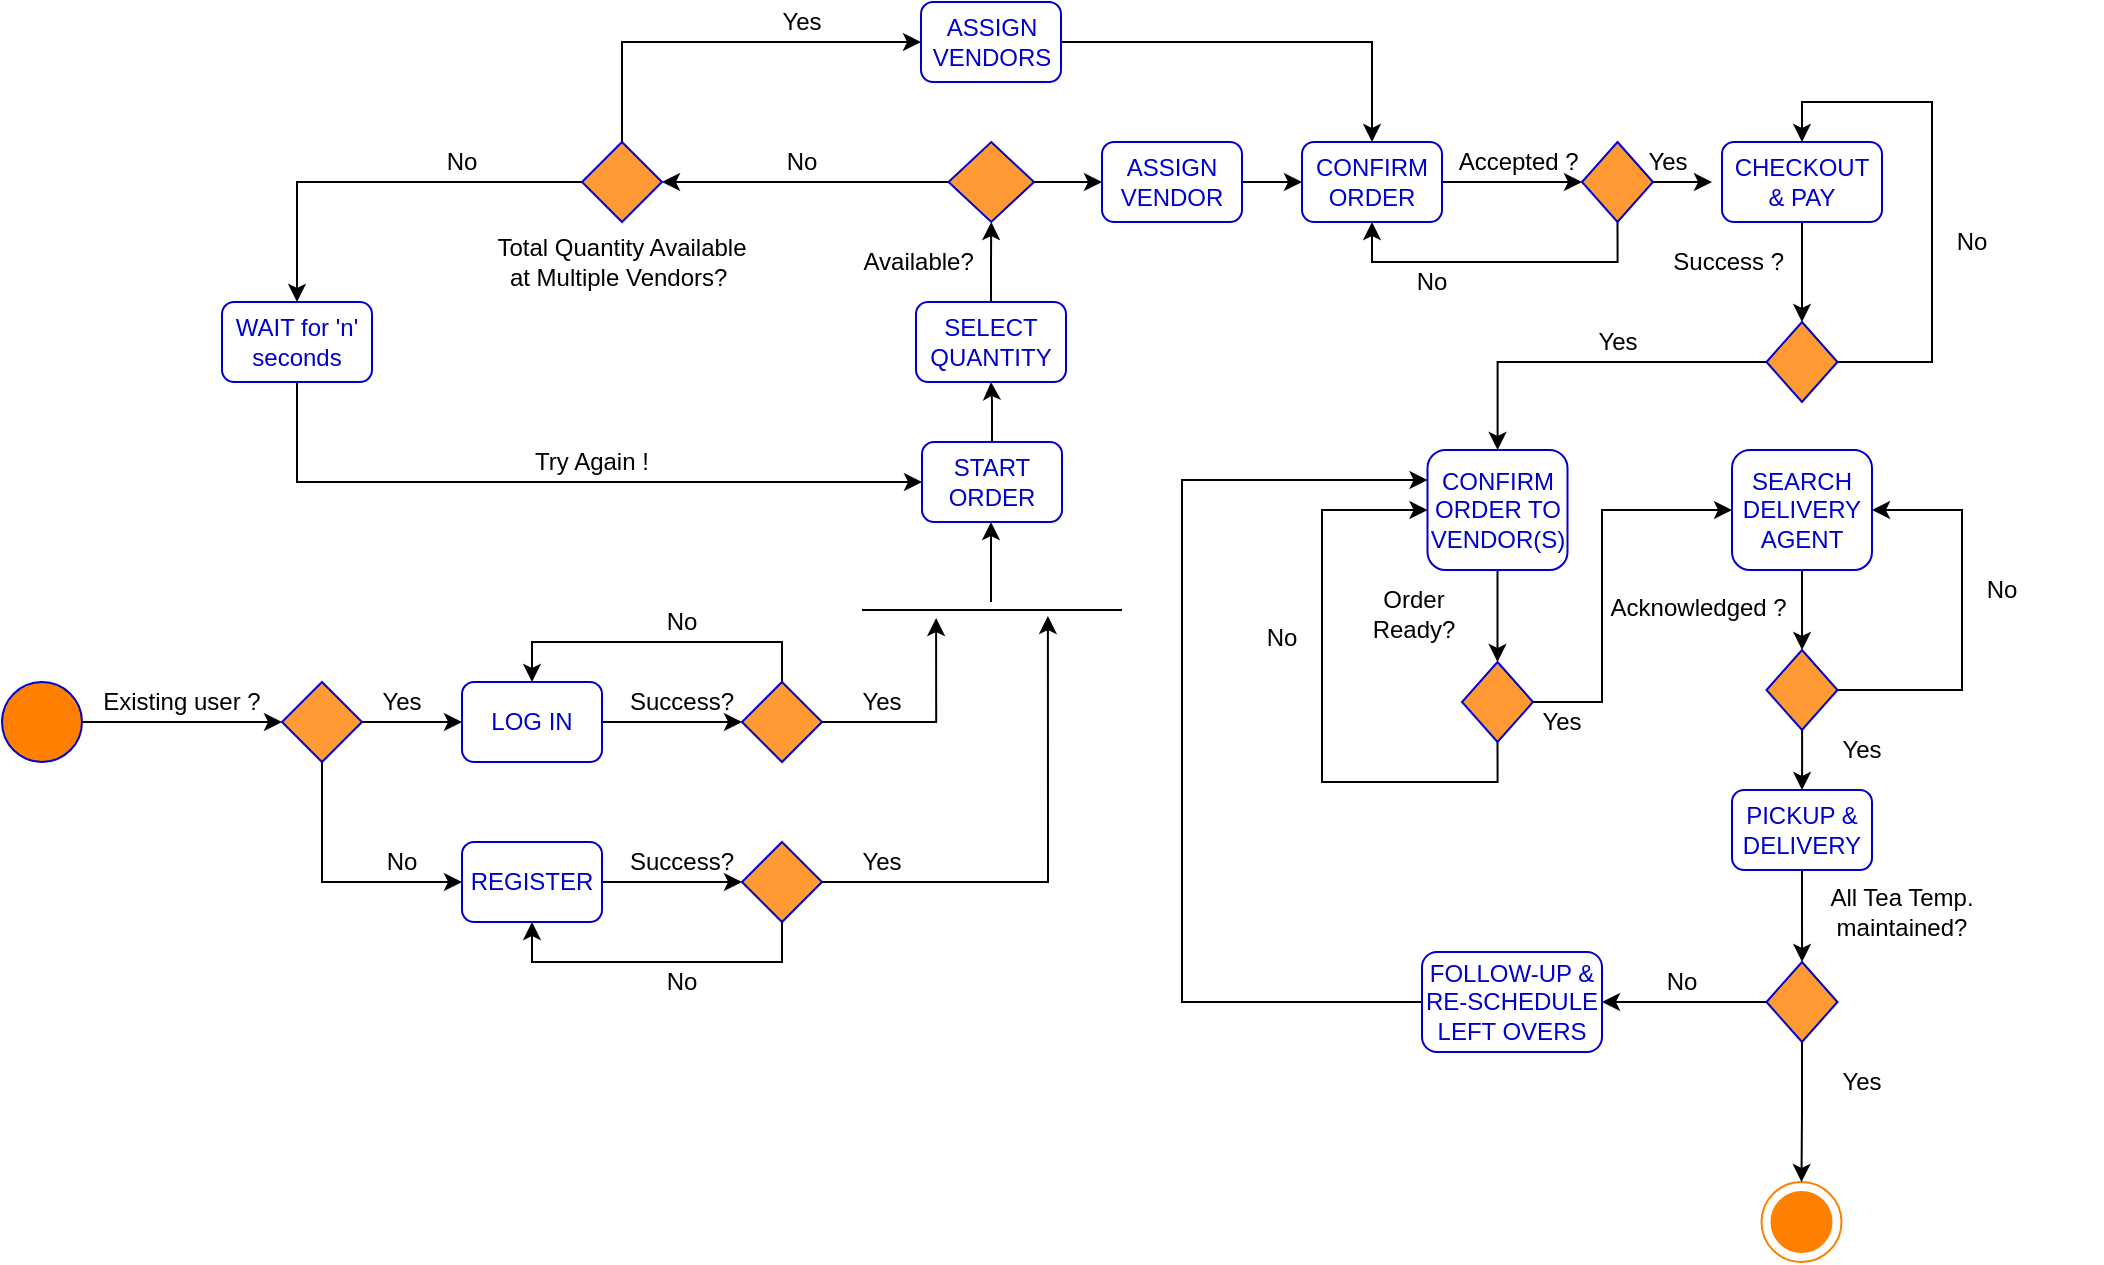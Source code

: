 <mxfile version="15.0.6" type="github">
  <diagram name="Page-1" id="52a04d89-c75d-2922-d76d-85b35f80e030">
    <mxGraphModel dx="1422" dy="705" grid="1" gridSize="10" guides="1" tooltips="1" connect="1" arrows="1" fold="1" page="1" pageScale="1" pageWidth="1100" pageHeight="850" background="none" math="0" shadow="0">
      <root>
        <mxCell id="0" />
        <mxCell id="1" parent="0" />
        <mxCell id="-y61v7st2WPRI6r0obGL-35" style="edgeStyle=orthogonalEdgeStyle;rounded=0;orthogonalLoop=1;jettySize=auto;html=1;exitX=1;exitY=0.5;exitDx=0;exitDy=0;" edge="1" parent="1" source="-y61v7st2WPRI6r0obGL-3" target="-y61v7st2WPRI6r0obGL-16">
          <mxGeometry relative="1" as="geometry" />
        </mxCell>
        <mxCell id="-y61v7st2WPRI6r0obGL-3" value="" style="shape=ellipse;html=1;fillColor=#FF8000;fontSize=18;fontColor=#ffffff;strokeColor=#0000CC;align=center;" vertex="1" parent="1">
          <mxGeometry x="20" y="470" width="40" height="40" as="geometry" />
        </mxCell>
        <mxCell id="-y61v7st2WPRI6r0obGL-25" value="" style="shape=mxgraph.sysml.actFinal;html=1;verticalLabelPosition=bottom;labelBackgroundColor=#ffffff;verticalAlign=top;strokeColor=#FF8000;fillColor=#FFFFFF;fontSize=11;fontColor=#0000CC;align=center;" vertex="1" parent="1">
          <mxGeometry x="899.75" y="720" width="40" height="40" as="geometry" />
        </mxCell>
        <mxCell id="-y61v7st2WPRI6r0obGL-33" style="edgeStyle=orthogonalEdgeStyle;rounded=0;orthogonalLoop=1;jettySize=auto;html=1;exitX=1;exitY=0.5;exitDx=0;exitDy=0;entryX=0;entryY=0.5;entryDx=0;entryDy=0;" edge="1" parent="1" source="-y61v7st2WPRI6r0obGL-16" target="-y61v7st2WPRI6r0obGL-9">
          <mxGeometry relative="1" as="geometry" />
        </mxCell>
        <mxCell id="-y61v7st2WPRI6r0obGL-113" style="edgeStyle=orthogonalEdgeStyle;rounded=0;orthogonalLoop=1;jettySize=auto;html=1;exitX=0.5;exitY=1;exitDx=0;exitDy=0;entryX=0;entryY=0.5;entryDx=0;entryDy=0;" edge="1" parent="1" source="-y61v7st2WPRI6r0obGL-16" target="-y61v7st2WPRI6r0obGL-29">
          <mxGeometry relative="1" as="geometry" />
        </mxCell>
        <mxCell id="-y61v7st2WPRI6r0obGL-16" value="" style="shape=rhombus;html=1;labelPosition=right;align=left;verticalAlign=middle;strokeColor=#0000CC;fillColor=#FF9933;fontColor=#000000;" vertex="1" parent="1">
          <mxGeometry x="160" y="470" width="40" height="40" as="geometry" />
        </mxCell>
        <mxCell id="-y61v7st2WPRI6r0obGL-45" style="edgeStyle=orthogonalEdgeStyle;rounded=0;orthogonalLoop=1;jettySize=auto;html=1;exitX=1;exitY=0.5;exitDx=0;exitDy=0;entryX=0;entryY=0.5;entryDx=0;entryDy=0;" edge="1" parent="1" source="-y61v7st2WPRI6r0obGL-9" target="-y61v7st2WPRI6r0obGL-44">
          <mxGeometry relative="1" as="geometry" />
        </mxCell>
        <mxCell id="-y61v7st2WPRI6r0obGL-9" value="LOG IN" style="strokeColor=#0000CC;fillColor=inherit;gradientColor=inherit;shape=rect;html=1;rounded=1;whiteSpace=wrap;align=center;fontColor=#0000CC;" vertex="1" parent="1">
          <mxGeometry x="250" y="470" width="70" height="40" as="geometry" />
        </mxCell>
        <mxCell id="-y61v7st2WPRI6r0obGL-49" style="edgeStyle=orthogonalEdgeStyle;rounded=0;orthogonalLoop=1;jettySize=auto;html=1;exitX=1;exitY=0.5;exitDx=0;exitDy=0;entryX=0;entryY=0.5;entryDx=0;entryDy=0;" edge="1" parent="1" source="-y61v7st2WPRI6r0obGL-29" target="-y61v7st2WPRI6r0obGL-48">
          <mxGeometry relative="1" as="geometry" />
        </mxCell>
        <mxCell id="-y61v7st2WPRI6r0obGL-29" value="REGISTER" style="strokeColor=#0000CC;fillColor=inherit;gradientColor=inherit;shape=rect;html=1;rounded=1;whiteSpace=wrap;align=center;fontColor=#0000CC;" vertex="1" parent="1">
          <mxGeometry x="250" y="550" width="70" height="40" as="geometry" />
        </mxCell>
        <mxCell id="-y61v7st2WPRI6r0obGL-36" value="Existing user ?" style="text;html=1;strokeColor=none;fillColor=none;align=center;verticalAlign=middle;whiteSpace=wrap;rounded=0;" vertex="1" parent="1">
          <mxGeometry x="60" y="470" width="100" height="20" as="geometry" />
        </mxCell>
        <mxCell id="-y61v7st2WPRI6r0obGL-42" value="Yes" style="text;html=1;strokeColor=none;fillColor=none;align=center;verticalAlign=middle;whiteSpace=wrap;rounded=0;" vertex="1" parent="1">
          <mxGeometry x="170" y="470" width="100" height="20" as="geometry" />
        </mxCell>
        <mxCell id="-y61v7st2WPRI6r0obGL-43" value="No" style="text;html=1;strokeColor=none;fillColor=none;align=center;verticalAlign=middle;whiteSpace=wrap;rounded=0;" vertex="1" parent="1">
          <mxGeometry x="170" y="550" width="100" height="20" as="geometry" />
        </mxCell>
        <mxCell id="-y61v7st2WPRI6r0obGL-47" style="edgeStyle=orthogonalEdgeStyle;rounded=0;orthogonalLoop=1;jettySize=auto;html=1;exitX=0.5;exitY=0;exitDx=0;exitDy=0;entryX=0.5;entryY=0;entryDx=0;entryDy=0;" edge="1" parent="1" source="-y61v7st2WPRI6r0obGL-44" target="-y61v7st2WPRI6r0obGL-9">
          <mxGeometry relative="1" as="geometry" />
        </mxCell>
        <mxCell id="-y61v7st2WPRI6r0obGL-66" style="edgeStyle=orthogonalEdgeStyle;rounded=0;orthogonalLoop=1;jettySize=auto;html=1;exitX=1;exitY=0.5;exitDx=0;exitDy=0;entryX=0.285;entryY=1;entryDx=0;entryDy=0;entryPerimeter=0;" edge="1" parent="1" source="-y61v7st2WPRI6r0obGL-44" target="-y61v7st2WPRI6r0obGL-65">
          <mxGeometry relative="1" as="geometry" />
        </mxCell>
        <mxCell id="-y61v7st2WPRI6r0obGL-44" value="" style="shape=rhombus;html=1;labelPosition=right;align=left;verticalAlign=middle;strokeColor=#0000CC;fillColor=#FF9933;fontColor=#000000;" vertex="1" parent="1">
          <mxGeometry x="390" y="470" width="40" height="40" as="geometry" />
        </mxCell>
        <mxCell id="-y61v7st2WPRI6r0obGL-68" style="edgeStyle=orthogonalEdgeStyle;rounded=0;orthogonalLoop=1;jettySize=auto;html=1;exitX=1;exitY=0.5;exitDx=0;exitDy=0;entryX=0.715;entryY=0.875;entryDx=0;entryDy=0;entryPerimeter=0;" edge="1" parent="1" source="-y61v7st2WPRI6r0obGL-48" target="-y61v7st2WPRI6r0obGL-65">
          <mxGeometry relative="1" as="geometry" />
        </mxCell>
        <mxCell id="-y61v7st2WPRI6r0obGL-114" style="edgeStyle=orthogonalEdgeStyle;rounded=0;orthogonalLoop=1;jettySize=auto;html=1;exitX=0.5;exitY=1;exitDx=0;exitDy=0;entryX=0.5;entryY=1;entryDx=0;entryDy=0;" edge="1" parent="1" source="-y61v7st2WPRI6r0obGL-48" target="-y61v7st2WPRI6r0obGL-29">
          <mxGeometry relative="1" as="geometry" />
        </mxCell>
        <mxCell id="-y61v7st2WPRI6r0obGL-48" value="" style="shape=rhombus;html=1;labelPosition=right;align=left;verticalAlign=middle;strokeColor=#0000CC;fillColor=#FF9933;fontColor=#000000;" vertex="1" parent="1">
          <mxGeometry x="390" y="550" width="40" height="40" as="geometry" />
        </mxCell>
        <mxCell id="-y61v7st2WPRI6r0obGL-52" value="Success?" style="text;html=1;strokeColor=none;fillColor=none;align=center;verticalAlign=middle;whiteSpace=wrap;rounded=0;" vertex="1" parent="1">
          <mxGeometry x="310" y="470" width="100" height="20" as="geometry" />
        </mxCell>
        <mxCell id="-y61v7st2WPRI6r0obGL-54" value="Success?" style="text;html=1;strokeColor=none;fillColor=none;align=center;verticalAlign=middle;whiteSpace=wrap;rounded=0;" vertex="1" parent="1">
          <mxGeometry x="310" y="550" width="100" height="20" as="geometry" />
        </mxCell>
        <mxCell id="-y61v7st2WPRI6r0obGL-55" value="No" style="text;html=1;strokeColor=none;fillColor=none;align=center;verticalAlign=middle;whiteSpace=wrap;rounded=0;" vertex="1" parent="1">
          <mxGeometry x="310" y="610" width="100" height="20" as="geometry" />
        </mxCell>
        <mxCell id="-y61v7st2WPRI6r0obGL-56" value="No" style="text;html=1;strokeColor=none;fillColor=none;align=center;verticalAlign=middle;whiteSpace=wrap;rounded=0;" vertex="1" parent="1">
          <mxGeometry x="310" y="430" width="100" height="20" as="geometry" />
        </mxCell>
        <mxCell id="-y61v7st2WPRI6r0obGL-65" value="" style="line;strokeWidth=1;fillColor=none;align=left;verticalAlign=middle;spacingTop=-1;spacingLeft=3;spacingRight=3;rotatable=0;labelPosition=right;points=[];portConstraint=eastwest;" vertex="1" parent="1">
          <mxGeometry x="450" y="430" width="130" height="8" as="geometry" />
        </mxCell>
        <mxCell id="-y61v7st2WPRI6r0obGL-77" value="" style="edgeStyle=orthogonalEdgeStyle;rounded=0;orthogonalLoop=1;jettySize=auto;html=1;" edge="1" parent="1" source="-y61v7st2WPRI6r0obGL-69" target="-y61v7st2WPRI6r0obGL-76">
          <mxGeometry relative="1" as="geometry" />
        </mxCell>
        <mxCell id="-y61v7st2WPRI6r0obGL-69" value="START ORDER" style="strokeColor=#0000CC;fillColor=inherit;gradientColor=inherit;shape=rect;html=1;rounded=1;whiteSpace=wrap;align=center;fontColor=#0000CC;" vertex="1" parent="1">
          <mxGeometry x="480" y="350" width="70" height="40" as="geometry" />
        </mxCell>
        <mxCell id="-y61v7st2WPRI6r0obGL-71" value="" style="endArrow=classic;html=1;" edge="1" parent="1">
          <mxGeometry width="50" height="50" relative="1" as="geometry">
            <mxPoint x="514.5" y="430" as="sourcePoint" />
            <mxPoint x="514.5" y="390" as="targetPoint" />
          </mxGeometry>
        </mxCell>
        <mxCell id="-y61v7st2WPRI6r0obGL-72" value="Yes" style="text;html=1;strokeColor=none;fillColor=none;align=center;verticalAlign=middle;whiteSpace=wrap;rounded=0;" vertex="1" parent="1">
          <mxGeometry x="410" y="470" width="100" height="20" as="geometry" />
        </mxCell>
        <mxCell id="-y61v7st2WPRI6r0obGL-73" value="Yes" style="text;html=1;strokeColor=none;fillColor=none;align=center;verticalAlign=middle;whiteSpace=wrap;rounded=0;" vertex="1" parent="1">
          <mxGeometry x="410" y="550" width="100" height="20" as="geometry" />
        </mxCell>
        <mxCell id="-y61v7st2WPRI6r0obGL-86" style="edgeStyle=orthogonalEdgeStyle;rounded=0;orthogonalLoop=1;jettySize=auto;html=1;exitX=0.5;exitY=0;exitDx=0;exitDy=0;entryX=0.5;entryY=1;entryDx=0;entryDy=0;" edge="1" parent="1" source="-y61v7st2WPRI6r0obGL-76" target="-y61v7st2WPRI6r0obGL-80">
          <mxGeometry relative="1" as="geometry" />
        </mxCell>
        <mxCell id="-y61v7st2WPRI6r0obGL-76" value="SELECT QUANTITY" style="whiteSpace=wrap;html=1;rounded=1;fontColor=#0000CC;strokeColor=#0000CC;fillColor=inherit;gradientColor=inherit;" vertex="1" parent="1">
          <mxGeometry x="477" y="280" width="75" height="40" as="geometry" />
        </mxCell>
        <mxCell id="-y61v7st2WPRI6r0obGL-117" style="edgeStyle=orthogonalEdgeStyle;rounded=0;orthogonalLoop=1;jettySize=auto;html=1;" edge="1" parent="1" source="-y61v7st2WPRI6r0obGL-80" target="-y61v7st2WPRI6r0obGL-116">
          <mxGeometry relative="1" as="geometry" />
        </mxCell>
        <mxCell id="-y61v7st2WPRI6r0obGL-147" value="" style="edgeStyle=orthogonalEdgeStyle;rounded=0;orthogonalLoop=1;jettySize=auto;html=1;" edge="1" parent="1" source="-y61v7st2WPRI6r0obGL-80" target="-y61v7st2WPRI6r0obGL-146">
          <mxGeometry relative="1" as="geometry" />
        </mxCell>
        <mxCell id="-y61v7st2WPRI6r0obGL-80" value="" style="shape=rhombus;html=1;labelPosition=right;align=left;verticalAlign=middle;strokeColor=#0000CC;fillColor=#FF9933;fontColor=#000000;" vertex="1" parent="1">
          <mxGeometry x="493.25" y="200" width="42.75" height="40" as="geometry" />
        </mxCell>
        <mxCell id="-y61v7st2WPRI6r0obGL-82" value="Available?&amp;nbsp;" style="text;html=1;strokeColor=none;fillColor=none;align=center;verticalAlign=middle;whiteSpace=wrap;rounded=0;" vertex="1" parent="1">
          <mxGeometry x="430" y="250" width="100" height="20" as="geometry" />
        </mxCell>
        <mxCell id="-y61v7st2WPRI6r0obGL-89" style="edgeStyle=orthogonalEdgeStyle;rounded=0;orthogonalLoop=1;jettySize=auto;html=1;exitX=0.5;exitY=1;exitDx=0;exitDy=0;entryX=0;entryY=0.5;entryDx=0;entryDy=0;" edge="1" parent="1" source="-y61v7st2WPRI6r0obGL-87" target="-y61v7st2WPRI6r0obGL-69">
          <mxGeometry relative="1" as="geometry" />
        </mxCell>
        <mxCell id="-y61v7st2WPRI6r0obGL-87" value="WAIT for &#39;n&#39; seconds" style="whiteSpace=wrap;html=1;rounded=1;fontColor=#0000CC;strokeColor=#0000CC;fillColor=inherit;gradientColor=inherit;" vertex="1" parent="1">
          <mxGeometry x="130" y="280" width="75" height="40" as="geometry" />
        </mxCell>
        <mxCell id="-y61v7st2WPRI6r0obGL-90" value="No" style="text;html=1;strokeColor=none;fillColor=none;align=center;verticalAlign=middle;whiteSpace=wrap;rounded=0;" vertex="1" parent="1">
          <mxGeometry x="370" y="200" width="100" height="20" as="geometry" />
        </mxCell>
        <mxCell id="-y61v7st2WPRI6r0obGL-94" style="edgeStyle=orthogonalEdgeStyle;rounded=0;orthogonalLoop=1;jettySize=auto;html=1;entryX=0;entryY=0.5;entryDx=0;entryDy=0;" edge="1" parent="1" source="-y61v7st2WPRI6r0obGL-91" target="-y61v7st2WPRI6r0obGL-93">
          <mxGeometry relative="1" as="geometry" />
        </mxCell>
        <mxCell id="-y61v7st2WPRI6r0obGL-91" value="CONFIRM ORDER" style="strokeColor=#0000CC;fillColor=inherit;gradientColor=inherit;shape=rect;html=1;rounded=1;whiteSpace=wrap;align=center;fontColor=#0000CC;" vertex="1" parent="1">
          <mxGeometry x="670" y="200" width="70" height="40" as="geometry" />
        </mxCell>
        <mxCell id="-y61v7st2WPRI6r0obGL-96" style="edgeStyle=orthogonalEdgeStyle;rounded=0;orthogonalLoop=1;jettySize=auto;html=1;exitX=0.5;exitY=1;exitDx=0;exitDy=0;entryX=0.5;entryY=1;entryDx=0;entryDy=0;" edge="1" parent="1" source="-y61v7st2WPRI6r0obGL-93" target="-y61v7st2WPRI6r0obGL-91">
          <mxGeometry relative="1" as="geometry" />
        </mxCell>
        <mxCell id="-y61v7st2WPRI6r0obGL-133" style="edgeStyle=orthogonalEdgeStyle;rounded=0;orthogonalLoop=1;jettySize=auto;html=1;" edge="1" parent="1" source="-y61v7st2WPRI6r0obGL-93">
          <mxGeometry relative="1" as="geometry">
            <mxPoint x="875" y="220" as="targetPoint" />
          </mxGeometry>
        </mxCell>
        <mxCell id="-y61v7st2WPRI6r0obGL-93" value="" style="shape=rhombus;html=1;labelPosition=right;align=left;verticalAlign=middle;strokeColor=#0000CC;fillColor=#FF9933;fontColor=#000000;" vertex="1" parent="1">
          <mxGeometry x="810" y="200" width="35.5" height="40" as="geometry" />
        </mxCell>
        <mxCell id="-y61v7st2WPRI6r0obGL-95" value="Accepted ?&amp;nbsp;" style="text;html=1;strokeColor=none;fillColor=none;align=center;verticalAlign=middle;whiteSpace=wrap;rounded=0;" vertex="1" parent="1">
          <mxGeometry x="730" y="200" width="100" height="20" as="geometry" />
        </mxCell>
        <mxCell id="-y61v7st2WPRI6r0obGL-97" value="No" style="text;html=1;strokeColor=none;fillColor=none;align=center;verticalAlign=middle;whiteSpace=wrap;rounded=0;" vertex="1" parent="1">
          <mxGeometry x="685" y="260" width="100" height="20" as="geometry" />
        </mxCell>
        <mxCell id="-y61v7st2WPRI6r0obGL-98" value="Yes" style="text;html=1;strokeColor=none;fillColor=none;align=center;verticalAlign=middle;whiteSpace=wrap;rounded=0;" vertex="1" parent="1">
          <mxGeometry x="370" y="130" width="100" height="20" as="geometry" />
        </mxCell>
        <mxCell id="-y61v7st2WPRI6r0obGL-183" value="" style="edgeStyle=orthogonalEdgeStyle;rounded=0;orthogonalLoop=1;jettySize=auto;html=1;" edge="1" parent="1" source="-y61v7st2WPRI6r0obGL-99" target="-y61v7st2WPRI6r0obGL-182">
          <mxGeometry relative="1" as="geometry" />
        </mxCell>
        <mxCell id="-y61v7st2WPRI6r0obGL-99" value="PICKUP &amp;amp; DELIVERY" style="strokeColor=#0000CC;fillColor=inherit;gradientColor=inherit;shape=rect;html=1;rounded=1;whiteSpace=wrap;align=center;fontColor=#0000CC;" vertex="1" parent="1">
          <mxGeometry x="885" y="524" width="70" height="40" as="geometry" />
        </mxCell>
        <mxCell id="-y61v7st2WPRI6r0obGL-106" value="" style="edgeStyle=orthogonalEdgeStyle;rounded=0;orthogonalLoop=1;jettySize=auto;html=1;" edge="1" parent="1" source="-y61v7st2WPRI6r0obGL-100" target="-y61v7st2WPRI6r0obGL-105">
          <mxGeometry relative="1" as="geometry" />
        </mxCell>
        <mxCell id="-y61v7st2WPRI6r0obGL-100" value="SEARCH DELIVERY AGENT" style="strokeColor=#0000CC;fillColor=inherit;gradientColor=inherit;shape=rect;html=1;rounded=1;whiteSpace=wrap;align=center;fontColor=#0000CC;" vertex="1" parent="1">
          <mxGeometry x="885" y="354" width="70" height="60" as="geometry" />
        </mxCell>
        <mxCell id="-y61v7st2WPRI6r0obGL-104" value="Yes" style="text;html=1;strokeColor=none;fillColor=none;align=center;verticalAlign=middle;whiteSpace=wrap;rounded=0;" vertex="1" parent="1">
          <mxGeometry x="802.75" y="200" width="100" height="20" as="geometry" />
        </mxCell>
        <mxCell id="-y61v7st2WPRI6r0obGL-109" value="" style="edgeStyle=orthogonalEdgeStyle;rounded=0;orthogonalLoop=1;jettySize=auto;html=1;" edge="1" parent="1" source="-y61v7st2WPRI6r0obGL-105" target="-y61v7st2WPRI6r0obGL-99">
          <mxGeometry relative="1" as="geometry" />
        </mxCell>
        <mxCell id="-y61v7st2WPRI6r0obGL-165" style="edgeStyle=orthogonalEdgeStyle;rounded=0;orthogonalLoop=1;jettySize=auto;html=1;exitX=1;exitY=0.5;exitDx=0;exitDy=0;entryX=1;entryY=0.5;entryDx=0;entryDy=0;" edge="1" parent="1" source="-y61v7st2WPRI6r0obGL-105" target="-y61v7st2WPRI6r0obGL-100">
          <mxGeometry relative="1" as="geometry">
            <Array as="points">
              <mxPoint x="1000" y="474" />
              <mxPoint x="1000" y="384" />
            </Array>
          </mxGeometry>
        </mxCell>
        <mxCell id="-y61v7st2WPRI6r0obGL-105" value="" style="shape=rhombus;html=1;labelPosition=right;align=left;verticalAlign=middle;strokeColor=#0000CC;fillColor=#FF9933;fontColor=#000000;" vertex="1" parent="1">
          <mxGeometry x="902.25" y="454" width="35.5" height="40" as="geometry" />
        </mxCell>
        <mxCell id="-y61v7st2WPRI6r0obGL-107" value="&lt;br&gt;Acknowledged ?&amp;nbsp;" style="text;html=1;strokeColor=none;fillColor=none;align=center;verticalAlign=middle;whiteSpace=wrap;rounded=0;" vertex="1" parent="1">
          <mxGeometry x="820" y="419" width="100" height="11" as="geometry" />
        </mxCell>
        <mxCell id="-y61v7st2WPRI6r0obGL-108" value="Yes" style="text;html=1;strokeColor=none;fillColor=none;align=center;verticalAlign=middle;whiteSpace=wrap;rounded=0;" vertex="1" parent="1">
          <mxGeometry x="900" y="494" width="100" height="20" as="geometry" />
        </mxCell>
        <mxCell id="-y61v7st2WPRI6r0obGL-111" value="No" style="text;html=1;strokeColor=none;fillColor=none;align=center;verticalAlign=middle;whiteSpace=wrap;rounded=0;" vertex="1" parent="1">
          <mxGeometry x="970" y="414" width="100" height="20" as="geometry" />
        </mxCell>
        <mxCell id="-y61v7st2WPRI6r0obGL-119" style="edgeStyle=orthogonalEdgeStyle;rounded=0;orthogonalLoop=1;jettySize=auto;html=1;exitX=0;exitY=0.5;exitDx=0;exitDy=0;entryX=0.5;entryY=0;entryDx=0;entryDy=0;" edge="1" parent="1" source="-y61v7st2WPRI6r0obGL-116" target="-y61v7st2WPRI6r0obGL-87">
          <mxGeometry relative="1" as="geometry" />
        </mxCell>
        <mxCell id="-y61v7st2WPRI6r0obGL-153" style="edgeStyle=orthogonalEdgeStyle;rounded=0;orthogonalLoop=1;jettySize=auto;html=1;exitX=0.5;exitY=0;exitDx=0;exitDy=0;entryX=0;entryY=0.5;entryDx=0;entryDy=0;" edge="1" parent="1" source="-y61v7st2WPRI6r0obGL-116" target="-y61v7st2WPRI6r0obGL-152">
          <mxGeometry relative="1" as="geometry" />
        </mxCell>
        <mxCell id="-y61v7st2WPRI6r0obGL-116" value="" style="shape=rhombus;html=1;labelPosition=right;align=left;verticalAlign=middle;strokeColor=#0000CC;fillColor=#FF9933;fontColor=#000000;" vertex="1" parent="1">
          <mxGeometry x="310" y="200" width="40" height="40" as="geometry" />
        </mxCell>
        <mxCell id="-y61v7st2WPRI6r0obGL-118" value="Total Quantity Available at Multiple Vendors?&amp;nbsp;" style="text;html=1;strokeColor=none;fillColor=none;align=center;verticalAlign=middle;whiteSpace=wrap;rounded=0;" vertex="1" parent="1">
          <mxGeometry x="265" y="250" width="130" height="20" as="geometry" />
        </mxCell>
        <mxCell id="-y61v7st2WPRI6r0obGL-123" value="No" style="text;html=1;strokeColor=none;fillColor=none;align=center;verticalAlign=middle;whiteSpace=wrap;rounded=0;" vertex="1" parent="1">
          <mxGeometry x="200" y="200" width="100" height="20" as="geometry" />
        </mxCell>
        <mxCell id="-y61v7st2WPRI6r0obGL-128" value="Try Again !" style="text;html=1;strokeColor=none;fillColor=none;align=center;verticalAlign=middle;whiteSpace=wrap;rounded=0;" vertex="1" parent="1">
          <mxGeometry x="265" y="350" width="100" height="20" as="geometry" />
        </mxCell>
        <mxCell id="-y61v7st2WPRI6r0obGL-136" style="edgeStyle=orthogonalEdgeStyle;rounded=0;orthogonalLoop=1;jettySize=auto;html=1;entryX=0.5;entryY=0;entryDx=0;entryDy=0;" edge="1" parent="1" source="-y61v7st2WPRI6r0obGL-131" target="-y61v7st2WPRI6r0obGL-135">
          <mxGeometry relative="1" as="geometry" />
        </mxCell>
        <mxCell id="-y61v7st2WPRI6r0obGL-131" value="CHECKOUT &amp;amp; PAY" style="whiteSpace=wrap;html=1;rounded=1;fontColor=#0000CC;strokeColor=#0000CC;fillColor=inherit;gradientColor=inherit;" vertex="1" parent="1">
          <mxGeometry x="880" y="200" width="80" height="40" as="geometry" />
        </mxCell>
        <mxCell id="-y61v7st2WPRI6r0obGL-138" style="edgeStyle=orthogonalEdgeStyle;rounded=0;orthogonalLoop=1;jettySize=auto;html=1;exitX=1;exitY=0.5;exitDx=0;exitDy=0;entryX=0.5;entryY=0;entryDx=0;entryDy=0;" edge="1" parent="1" source="-y61v7st2WPRI6r0obGL-135" target="-y61v7st2WPRI6r0obGL-131">
          <mxGeometry relative="1" as="geometry">
            <Array as="points">
              <mxPoint x="985" y="310" />
              <mxPoint x="985" y="180" />
              <mxPoint x="920" y="180" />
            </Array>
          </mxGeometry>
        </mxCell>
        <mxCell id="-y61v7st2WPRI6r0obGL-162" style="edgeStyle=orthogonalEdgeStyle;rounded=0;orthogonalLoop=1;jettySize=auto;html=1;exitX=0;exitY=0.5;exitDx=0;exitDy=0;" edge="1" parent="1" source="-y61v7st2WPRI6r0obGL-135" target="-y61v7st2WPRI6r0obGL-161">
          <mxGeometry relative="1" as="geometry" />
        </mxCell>
        <mxCell id="-y61v7st2WPRI6r0obGL-135" value="" style="shape=rhombus;html=1;labelPosition=right;align=left;verticalAlign=middle;strokeColor=#0000CC;fillColor=#FF9933;fontColor=#000000;" vertex="1" parent="1">
          <mxGeometry x="902.25" y="290" width="35.5" height="40" as="geometry" />
        </mxCell>
        <mxCell id="-y61v7st2WPRI6r0obGL-139" value="No" style="text;html=1;strokeColor=none;fillColor=none;align=center;verticalAlign=middle;whiteSpace=wrap;rounded=0;" vertex="1" parent="1">
          <mxGeometry x="955" y="240" width="100" height="20" as="geometry" />
        </mxCell>
        <mxCell id="-y61v7st2WPRI6r0obGL-140" value="Yes" style="text;html=1;strokeColor=none;fillColor=none;align=center;verticalAlign=middle;whiteSpace=wrap;rounded=0;" vertex="1" parent="1">
          <mxGeometry x="777.75" y="290" width="100" height="20" as="geometry" />
        </mxCell>
        <mxCell id="-y61v7st2WPRI6r0obGL-151" value="" style="edgeStyle=orthogonalEdgeStyle;rounded=0;orthogonalLoop=1;jettySize=auto;html=1;" edge="1" parent="1" source="-y61v7st2WPRI6r0obGL-146" target="-y61v7st2WPRI6r0obGL-91">
          <mxGeometry relative="1" as="geometry" />
        </mxCell>
        <mxCell id="-y61v7st2WPRI6r0obGL-146" value="ASSIGN VENDOR" style="strokeColor=#0000CC;fillColor=inherit;gradientColor=inherit;shape=rect;html=1;rounded=1;whiteSpace=wrap;align=center;fontColor=#0000CC;" vertex="1" parent="1">
          <mxGeometry x="570" y="200" width="70" height="40" as="geometry" />
        </mxCell>
        <mxCell id="-y61v7st2WPRI6r0obGL-154" style="edgeStyle=orthogonalEdgeStyle;rounded=0;orthogonalLoop=1;jettySize=auto;html=1;exitX=1;exitY=0.5;exitDx=0;exitDy=0;entryX=0.5;entryY=0;entryDx=0;entryDy=0;" edge="1" parent="1" source="-y61v7st2WPRI6r0obGL-152" target="-y61v7st2WPRI6r0obGL-91">
          <mxGeometry relative="1" as="geometry" />
        </mxCell>
        <mxCell id="-y61v7st2WPRI6r0obGL-152" value="ASSIGN VENDORS" style="strokeColor=#0000CC;fillColor=inherit;gradientColor=inherit;shape=rect;html=1;rounded=1;whiteSpace=wrap;align=center;fontColor=#0000CC;" vertex="1" parent="1">
          <mxGeometry x="479.5" y="130" width="70" height="40" as="geometry" />
        </mxCell>
        <mxCell id="-y61v7st2WPRI6r0obGL-155" style="edgeStyle=orthogonalEdgeStyle;rounded=0;orthogonalLoop=1;jettySize=auto;html=1;exitX=0.5;exitY=1;exitDx=0;exitDy=0;" edge="1" parent="1" source="-y61v7st2WPRI6r0obGL-90" target="-y61v7st2WPRI6r0obGL-90">
          <mxGeometry relative="1" as="geometry" />
        </mxCell>
        <mxCell id="-y61v7st2WPRI6r0obGL-157" value="Success ?&amp;nbsp;" style="text;html=1;strokeColor=none;fillColor=none;align=center;verticalAlign=middle;whiteSpace=wrap;rounded=0;" vertex="1" parent="1">
          <mxGeometry x="835" y="250" width="100" height="20" as="geometry" />
        </mxCell>
        <mxCell id="-y61v7st2WPRI6r0obGL-170" style="edgeStyle=orthogonalEdgeStyle;rounded=0;orthogonalLoop=1;jettySize=auto;html=1;exitX=0.5;exitY=1;exitDx=0;exitDy=0;entryX=0.5;entryY=0;entryDx=0;entryDy=0;" edge="1" parent="1" source="-y61v7st2WPRI6r0obGL-161" target="-y61v7st2WPRI6r0obGL-169">
          <mxGeometry relative="1" as="geometry" />
        </mxCell>
        <mxCell id="-y61v7st2WPRI6r0obGL-161" value="CONFIRM ORDER TO VENDOR(S)" style="strokeColor=#0000CC;fillColor=inherit;gradientColor=inherit;shape=rect;html=1;rounded=1;whiteSpace=wrap;align=center;fontColor=#0000CC;" vertex="1" parent="1">
          <mxGeometry x="732.75" y="354" width="70" height="60" as="geometry" />
        </mxCell>
        <mxCell id="-y61v7st2WPRI6r0obGL-172" style="edgeStyle=orthogonalEdgeStyle;rounded=0;orthogonalLoop=1;jettySize=auto;html=1;exitX=1;exitY=0.5;exitDx=0;exitDy=0;entryX=0;entryY=0.5;entryDx=0;entryDy=0;" edge="1" parent="1" source="-y61v7st2WPRI6r0obGL-169" target="-y61v7st2WPRI6r0obGL-100">
          <mxGeometry relative="1" as="geometry">
            <Array as="points">
              <mxPoint x="820" y="480" />
              <mxPoint x="820" y="384" />
            </Array>
          </mxGeometry>
        </mxCell>
        <mxCell id="-y61v7st2WPRI6r0obGL-178" style="edgeStyle=orthogonalEdgeStyle;rounded=0;orthogonalLoop=1;jettySize=auto;html=1;exitX=0.5;exitY=1;exitDx=0;exitDy=0;entryX=0;entryY=0.5;entryDx=0;entryDy=0;" edge="1" parent="1" source="-y61v7st2WPRI6r0obGL-169" target="-y61v7st2WPRI6r0obGL-161">
          <mxGeometry relative="1" as="geometry">
            <Array as="points">
              <mxPoint x="768" y="520" />
              <mxPoint x="680" y="520" />
              <mxPoint x="680" y="384" />
            </Array>
          </mxGeometry>
        </mxCell>
        <mxCell id="-y61v7st2WPRI6r0obGL-169" value="" style="shape=rhombus;html=1;labelPosition=right;align=left;verticalAlign=middle;strokeColor=#0000CC;fillColor=#FF9933;fontColor=#000000;" vertex="1" parent="1">
          <mxGeometry x="750" y="460" width="35.5" height="40" as="geometry" />
        </mxCell>
        <mxCell id="-y61v7st2WPRI6r0obGL-171" value="Order Ready?" style="text;html=1;strokeColor=none;fillColor=none;align=center;verticalAlign=middle;whiteSpace=wrap;rounded=0;" vertex="1" parent="1">
          <mxGeometry x="690" y="425" width="72.25" height="21" as="geometry" />
        </mxCell>
        <mxCell id="-y61v7st2WPRI6r0obGL-174" value="Yes" style="text;html=1;strokeColor=none;fillColor=none;align=center;verticalAlign=middle;whiteSpace=wrap;rounded=0;" vertex="1" parent="1">
          <mxGeometry x="750" y="480" width="100" height="20" as="geometry" />
        </mxCell>
        <mxCell id="-y61v7st2WPRI6r0obGL-175" value="No" style="text;html=1;strokeColor=none;fillColor=none;align=center;verticalAlign=middle;whiteSpace=wrap;rounded=0;" vertex="1" parent="1">
          <mxGeometry x="610" y="438" width="100" height="20" as="geometry" />
        </mxCell>
        <mxCell id="-y61v7st2WPRI6r0obGL-186" style="edgeStyle=orthogonalEdgeStyle;rounded=0;orthogonalLoop=1;jettySize=auto;html=1;exitX=0.5;exitY=1;exitDx=0;exitDy=0;entryX=0.5;entryY=0;entryDx=0;entryDy=0;entryPerimeter=0;" edge="1" parent="1" source="-y61v7st2WPRI6r0obGL-182" target="-y61v7st2WPRI6r0obGL-25">
          <mxGeometry relative="1" as="geometry" />
        </mxCell>
        <mxCell id="-y61v7st2WPRI6r0obGL-189" value="" style="edgeStyle=orthogonalEdgeStyle;rounded=0;orthogonalLoop=1;jettySize=auto;html=1;" edge="1" parent="1" source="-y61v7st2WPRI6r0obGL-182" target="-y61v7st2WPRI6r0obGL-188">
          <mxGeometry relative="1" as="geometry" />
        </mxCell>
        <mxCell id="-y61v7st2WPRI6r0obGL-182" value="" style="shape=rhombus;html=1;labelPosition=right;align=left;verticalAlign=middle;strokeColor=#0000CC;fillColor=#FF9933;fontColor=#000000;" vertex="1" parent="1">
          <mxGeometry x="902.25" y="610" width="35.5" height="40" as="geometry" />
        </mxCell>
        <mxCell id="-y61v7st2WPRI6r0obGL-184" value="All Tea Temp. maintained?" style="text;html=1;strokeColor=none;fillColor=none;align=center;verticalAlign=middle;whiteSpace=wrap;rounded=0;" vertex="1" parent="1">
          <mxGeometry x="920" y="579" width="100" height="11" as="geometry" />
        </mxCell>
        <mxCell id="-y61v7st2WPRI6r0obGL-187" value="Yes" style="text;html=1;strokeColor=none;fillColor=none;align=center;verticalAlign=middle;whiteSpace=wrap;rounded=0;" vertex="1" parent="1">
          <mxGeometry x="900" y="660" width="100" height="20" as="geometry" />
        </mxCell>
        <mxCell id="-y61v7st2WPRI6r0obGL-190" style="edgeStyle=orthogonalEdgeStyle;rounded=0;orthogonalLoop=1;jettySize=auto;html=1;entryX=0;entryY=0.25;entryDx=0;entryDy=0;" edge="1" parent="1" source="-y61v7st2WPRI6r0obGL-188" target="-y61v7st2WPRI6r0obGL-161">
          <mxGeometry relative="1" as="geometry">
            <Array as="points">
              <mxPoint x="610" y="630" />
              <mxPoint x="610" y="369" />
            </Array>
          </mxGeometry>
        </mxCell>
        <mxCell id="-y61v7st2WPRI6r0obGL-188" value="FOLLOW-UP &amp;amp; RE-SCHEDULE LEFT OVERS" style="strokeColor=#0000CC;fillColor=inherit;gradientColor=inherit;shape=rect;html=1;rounded=1;whiteSpace=wrap;align=center;fontColor=#0000CC;" vertex="1" parent="1">
          <mxGeometry x="730" y="605" width="90" height="50" as="geometry" />
        </mxCell>
        <mxCell id="-y61v7st2WPRI6r0obGL-191" value="No" style="text;html=1;strokeColor=none;fillColor=none;align=center;verticalAlign=middle;whiteSpace=wrap;rounded=0;" vertex="1" parent="1">
          <mxGeometry x="810" y="610" width="100" height="20" as="geometry" />
        </mxCell>
      </root>
    </mxGraphModel>
  </diagram>
</mxfile>
